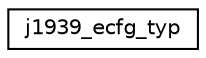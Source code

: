 digraph "Graphical Class Hierarchy"
{
  edge [fontname="Helvetica",fontsize="10",labelfontname="Helvetica",labelfontsize="10"];
  node [fontname="Helvetica",fontsize="10",shape=record];
  rankdir="LR";
  Node0 [label="j1939_ecfg_typ",height=0.2,width=0.4,color="black", fillcolor="white", style="filled",URL="$structj1939__ecfg__typ.html"];
}

